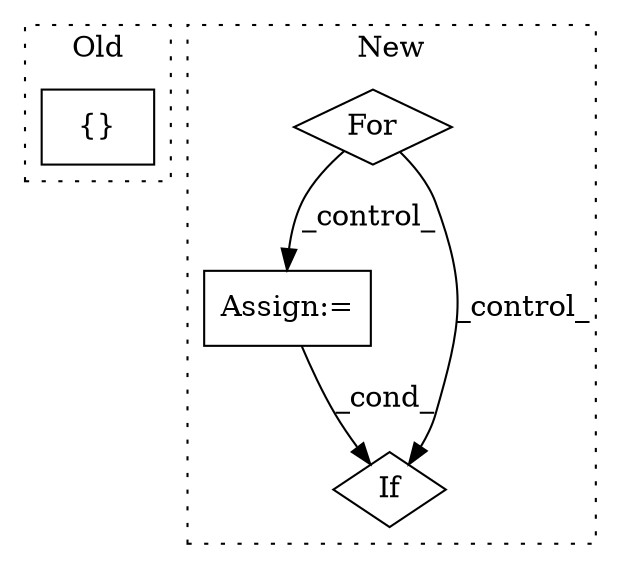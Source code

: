 digraph G {
subgraph cluster0 {
1 [label="{}" a="59" s="7110,7126" l="1,0" shape="box"];
label = "Old";
style="dotted";
}
subgraph cluster1 {
2 [label="For" a="107" s="6808,6845" l="4,14" shape="diamond"];
3 [label="Assign:=" a="68" s="6914" l="3" shape="box"];
4 [label="If" a="96" s="7161,7181" l="0,22" shape="diamond"];
label = "New";
style="dotted";
}
2 -> 3 [label="_control_"];
2 -> 4 [label="_control_"];
3 -> 4 [label="_cond_"];
}